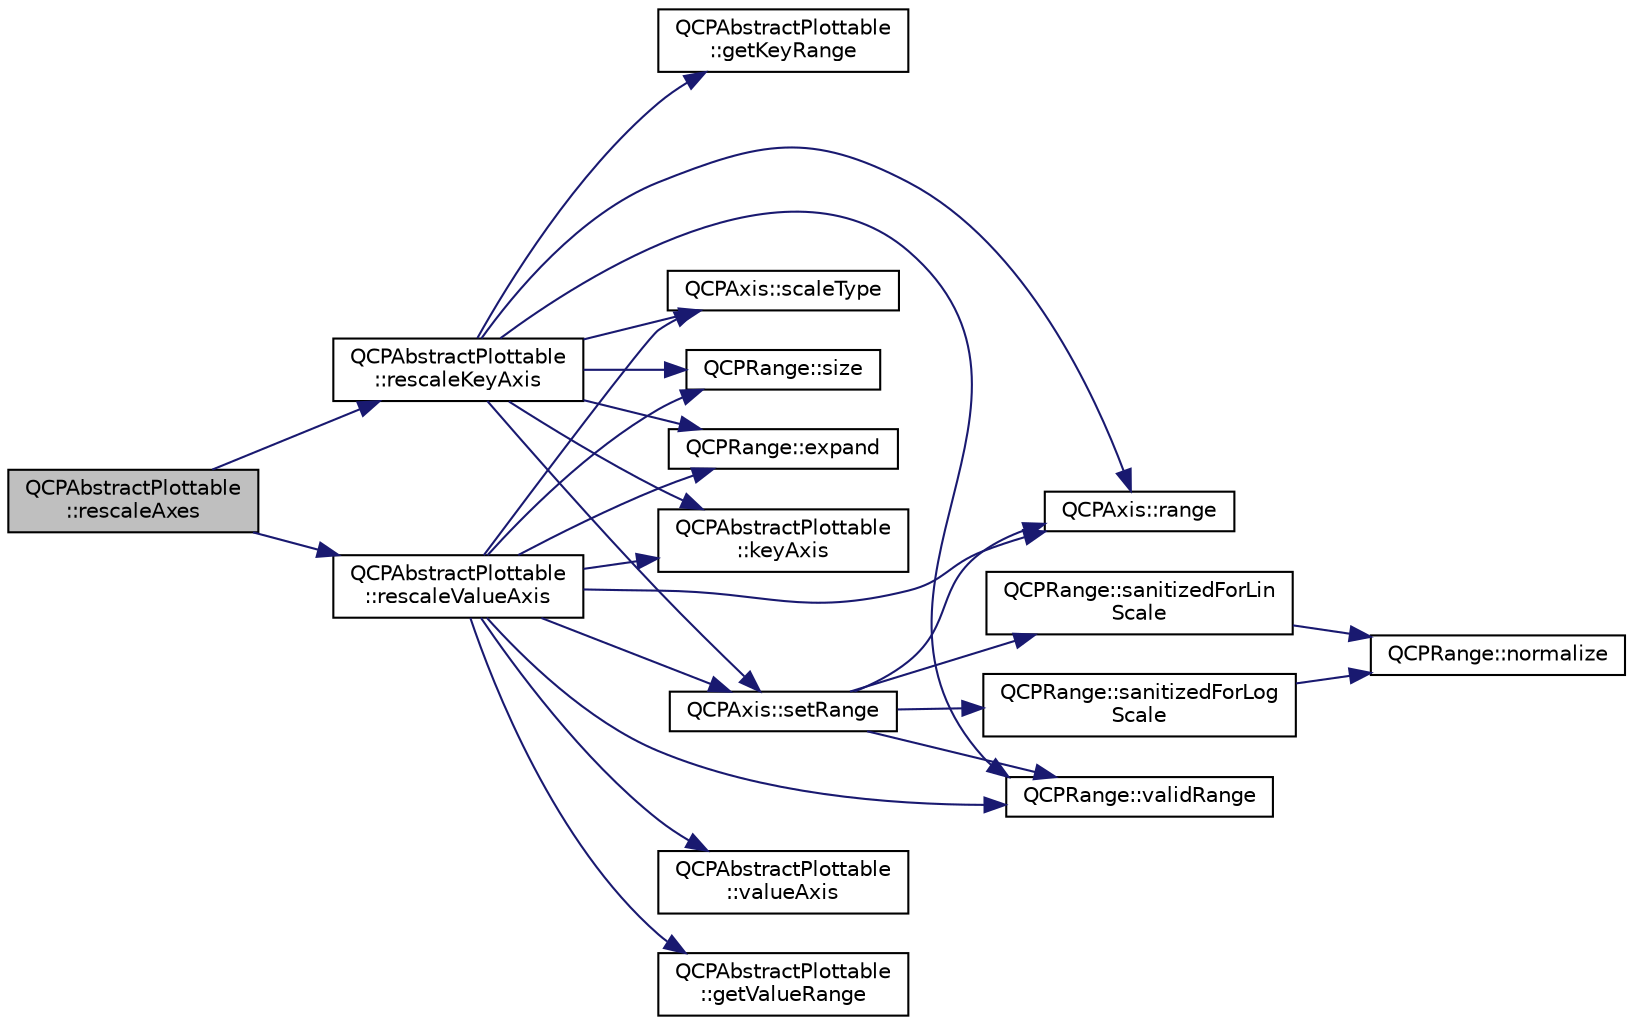 digraph "QCPAbstractPlottable::rescaleAxes"
{
 // LATEX_PDF_SIZE
  edge [fontname="Helvetica",fontsize="10",labelfontname="Helvetica",labelfontsize="10"];
  node [fontname="Helvetica",fontsize="10",shape=record];
  rankdir="LR";
  Node1 [label="QCPAbstractPlottable\l::rescaleAxes",height=0.2,width=0.4,color="black", fillcolor="grey75", style="filled", fontcolor="black",tooltip=" "];
  Node1 -> Node2 [color="midnightblue",fontsize="10",style="solid",fontname="Helvetica"];
  Node2 [label="QCPAbstractPlottable\l::rescaleKeyAxis",height=0.2,width=0.4,color="black", fillcolor="white", style="filled",URL="$classQCPAbstractPlottable.html#ae96b83c961e257da116c6acf9c7da308",tooltip=" "];
  Node2 -> Node3 [color="midnightblue",fontsize="10",style="solid",fontname="Helvetica"];
  Node3 [label="QCPRange::expand",height=0.2,width=0.4,color="black", fillcolor="white", style="filled",URL="$classQCPRange.html#a0fa1bc8048be50d52bea93a8caf08305",tooltip=" "];
  Node2 -> Node4 [color="midnightblue",fontsize="10",style="solid",fontname="Helvetica"];
  Node4 [label="QCPAbstractPlottable\l::getKeyRange",height=0.2,width=0.4,color="black", fillcolor="white", style="filled",URL="$classQCPAbstractPlottable.html#a4da16d3cd4b509e1104a9b0275623c96",tooltip=" "];
  Node2 -> Node5 [color="midnightblue",fontsize="10",style="solid",fontname="Helvetica"];
  Node5 [label="QCPAbstractPlottable\l::keyAxis",height=0.2,width=0.4,color="black", fillcolor="white", style="filled",URL="$classQCPAbstractPlottable.html#a2cdd6f0dd5e9a979037f86b4000d9cfe",tooltip=" "];
  Node2 -> Node6 [color="midnightblue",fontsize="10",style="solid",fontname="Helvetica"];
  Node6 [label="QCPAxis::range",height=0.2,width=0.4,color="black", fillcolor="white", style="filled",URL="$classQCPAxis.html#ac4058855a81f1a883cf2e754f6a6acb1",tooltip=" "];
  Node2 -> Node7 [color="midnightblue",fontsize="10",style="solid",fontname="Helvetica"];
  Node7 [label="QCPAxis::scaleType",height=0.2,width=0.4,color="black", fillcolor="white", style="filled",URL="$classQCPAxis.html#ad23e9ad97b44e9aeaf4fab8904280098",tooltip=" "];
  Node2 -> Node8 [color="midnightblue",fontsize="10",style="solid",fontname="Helvetica"];
  Node8 [label="QCPAxis::setRange",height=0.2,width=0.4,color="black", fillcolor="white", style="filled",URL="$classQCPAxis.html#aebdfea5d44c3a0ad2b4700cd4d25b641",tooltip=" "];
  Node8 -> Node6 [color="midnightblue",fontsize="10",style="solid",fontname="Helvetica"];
  Node8 -> Node9 [color="midnightblue",fontsize="10",style="solid",fontname="Helvetica"];
  Node9 [label="QCPRange::sanitizedForLin\lScale",height=0.2,width=0.4,color="black", fillcolor="white", style="filled",URL="$classQCPRange.html#a808751fdd9b17ef52327ba011df2e5f1",tooltip=" "];
  Node9 -> Node10 [color="midnightblue",fontsize="10",style="solid",fontname="Helvetica"];
  Node10 [label="QCPRange::normalize",height=0.2,width=0.4,color="black", fillcolor="white", style="filled",URL="$classQCPRange.html#af914a7740269b0604d0827c634a878a9",tooltip=" "];
  Node8 -> Node11 [color="midnightblue",fontsize="10",style="solid",fontname="Helvetica"];
  Node11 [label="QCPRange::sanitizedForLog\lScale",height=0.2,width=0.4,color="black", fillcolor="white", style="filled",URL="$classQCPRange.html#a3d66288d66e1d6df3636075eb42502ee",tooltip=" "];
  Node11 -> Node10 [color="midnightblue",fontsize="10",style="solid",fontname="Helvetica"];
  Node8 -> Node12 [color="midnightblue",fontsize="10",style="solid",fontname="Helvetica"];
  Node12 [label="QCPRange::validRange",height=0.2,width=0.4,color="black", fillcolor="white", style="filled",URL="$classQCPRange.html#ab38bd4841c77c7bb86c9eea0f142dcc0",tooltip=" "];
  Node2 -> Node13 [color="midnightblue",fontsize="10",style="solid",fontname="Helvetica"];
  Node13 [label="QCPRange::size",height=0.2,width=0.4,color="black", fillcolor="white", style="filled",URL="$classQCPRange.html#a62326e7cc4316b96df6a60813230e63f",tooltip=" "];
  Node2 -> Node12 [color="midnightblue",fontsize="10",style="solid",fontname="Helvetica"];
  Node1 -> Node14 [color="midnightblue",fontsize="10",style="solid",fontname="Helvetica"];
  Node14 [label="QCPAbstractPlottable\l::rescaleValueAxis",height=0.2,width=0.4,color="black", fillcolor="white", style="filled",URL="$classQCPAbstractPlottable.html#a714eaf36b12434cd71846215504db82e",tooltip=" "];
  Node14 -> Node3 [color="midnightblue",fontsize="10",style="solid",fontname="Helvetica"];
  Node14 -> Node15 [color="midnightblue",fontsize="10",style="solid",fontname="Helvetica"];
  Node15 [label="QCPAbstractPlottable\l::getValueRange",height=0.2,width=0.4,color="black", fillcolor="white", style="filled",URL="$classQCPAbstractPlottable.html#a4de773988b21ed090fddd27c6a3a3dcb",tooltip=" "];
  Node14 -> Node5 [color="midnightblue",fontsize="10",style="solid",fontname="Helvetica"];
  Node14 -> Node6 [color="midnightblue",fontsize="10",style="solid",fontname="Helvetica"];
  Node14 -> Node7 [color="midnightblue",fontsize="10",style="solid",fontname="Helvetica"];
  Node14 -> Node8 [color="midnightblue",fontsize="10",style="solid",fontname="Helvetica"];
  Node14 -> Node13 [color="midnightblue",fontsize="10",style="solid",fontname="Helvetica"];
  Node14 -> Node12 [color="midnightblue",fontsize="10",style="solid",fontname="Helvetica"];
  Node14 -> Node16 [color="midnightblue",fontsize="10",style="solid",fontname="Helvetica"];
  Node16 [label="QCPAbstractPlottable\l::valueAxis",height=0.2,width=0.4,color="black", fillcolor="white", style="filled",URL="$classQCPAbstractPlottable.html#af47809a644a68ffd955fb30b01fb4f2f",tooltip=" "];
}
